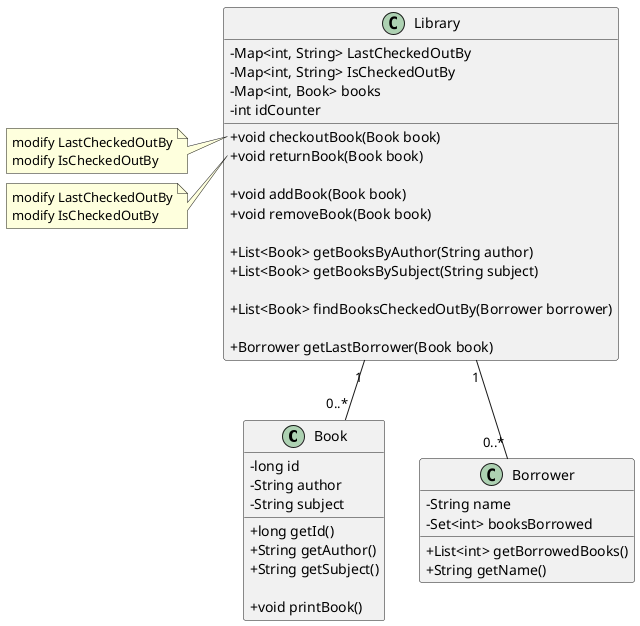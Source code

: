 @startuml
skinparam classAttributeIconSize 0

class Book{
    -long id
    -String author
    -String subject

    +long getId()
    +String getAuthor()
    +String getSubject()

    +void printBook()
}

class Borrower{
    -String name
    -Set<int> booksBorrowed
    +List<int> getBorrowedBooks()
    +String getName()

}

class Library{

    'store last borrower of a book'
    -Map<int, String> LastCheckedOutBy 
    -Map<int, String> IsCheckedOutBy
    -Map<int, Book> books
    -int idCounter


    +void checkoutBook(Book book)
    +void returnBook(Book book)

    +void addBook(Book book)
    +void removeBook(Book book)

    +List<Book> getBooksByAuthor(String author)
    +List<Book> getBooksBySubject(String subject)

    +List<Book> findBooksCheckedOutBy(Borrower borrower)

    +Borrower getLastBorrower(Book book)

}

Library "1" -- "0..*" Book
Library "1" -- "0..*" Borrower

note left of  Library::checkoutBook
    modify LastCheckedOutBy
    modify IsCheckedOutBy
end note

note left of  Library::returnBook
    modify LastCheckedOutBy
    modify IsCheckedOutBy
end note
@enduml